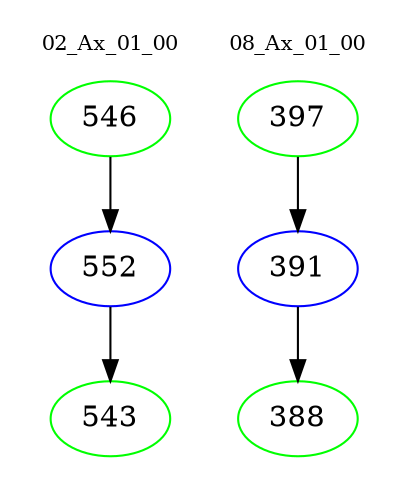 digraph{
subgraph cluster_0 {
color = white
label = "02_Ax_01_00";
fontsize=10;
T0_546 [label="546", color="green"]
T0_546 -> T0_552 [color="black"]
T0_552 [label="552", color="blue"]
T0_552 -> T0_543 [color="black"]
T0_543 [label="543", color="green"]
}
subgraph cluster_1 {
color = white
label = "08_Ax_01_00";
fontsize=10;
T1_397 [label="397", color="green"]
T1_397 -> T1_391 [color="black"]
T1_391 [label="391", color="blue"]
T1_391 -> T1_388 [color="black"]
T1_388 [label="388", color="green"]
}
}
